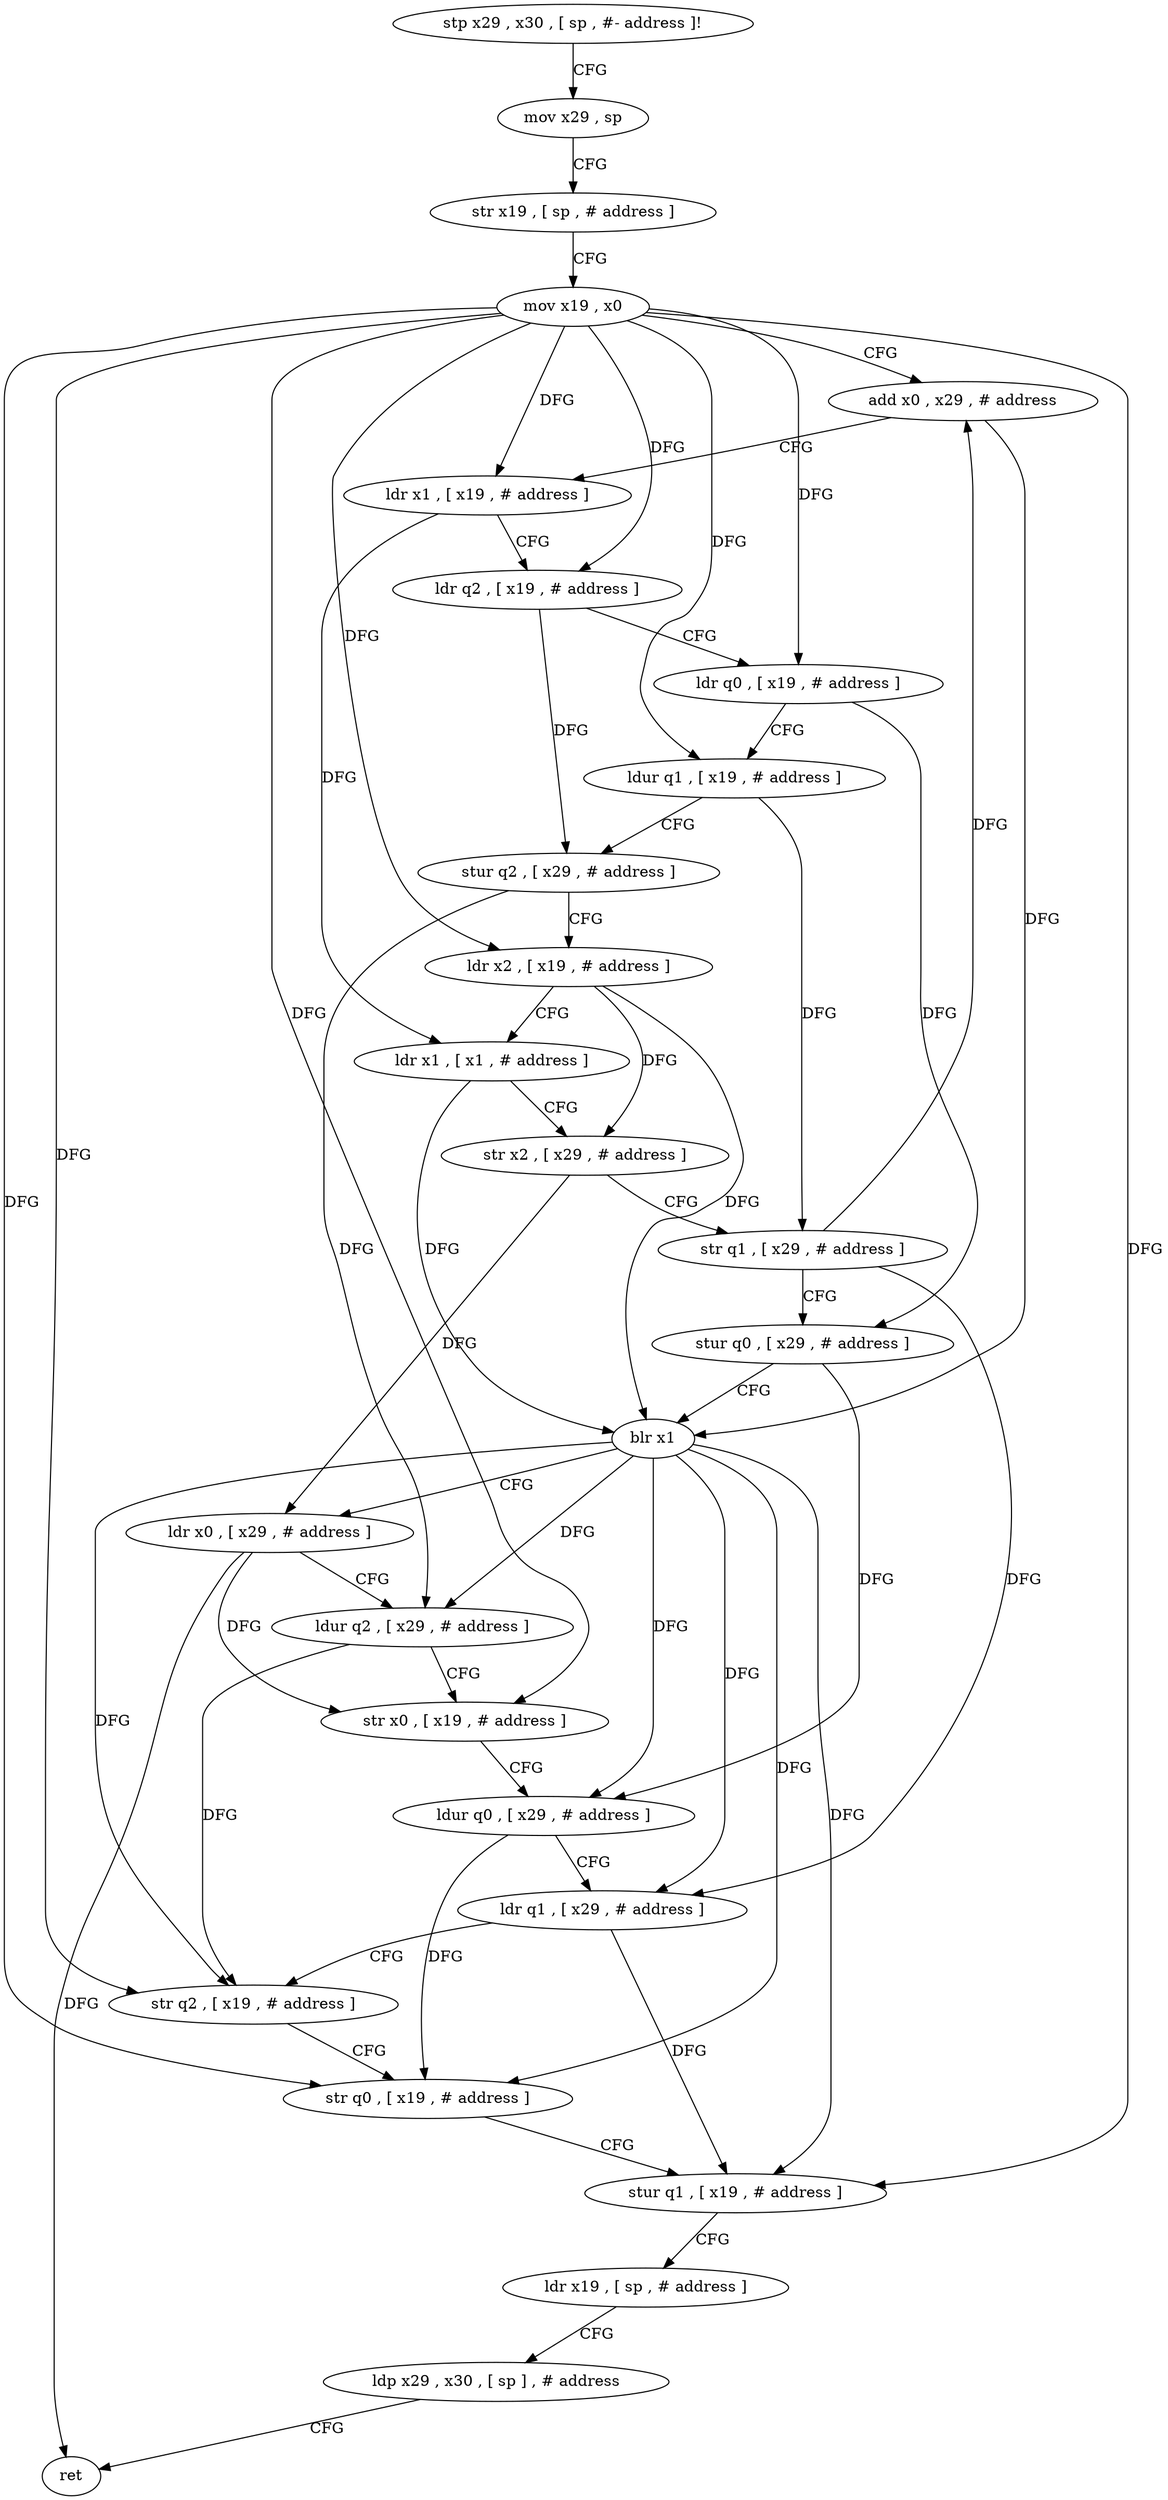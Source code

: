 digraph "func" {
"80080" [label = "stp x29 , x30 , [ sp , #- address ]!" ]
"80084" [label = "mov x29 , sp" ]
"80088" [label = "str x19 , [ sp , # address ]" ]
"80092" [label = "mov x19 , x0" ]
"80096" [label = "add x0 , x29 , # address" ]
"80100" [label = "ldr x1 , [ x19 , # address ]" ]
"80104" [label = "ldr q2 , [ x19 , # address ]" ]
"80108" [label = "ldr q0 , [ x19 , # address ]" ]
"80112" [label = "ldur q1 , [ x19 , # address ]" ]
"80116" [label = "stur q2 , [ x29 , # address ]" ]
"80120" [label = "ldr x2 , [ x19 , # address ]" ]
"80124" [label = "ldr x1 , [ x1 , # address ]" ]
"80128" [label = "str x2 , [ x29 , # address ]" ]
"80132" [label = "str q1 , [ x29 , # address ]" ]
"80136" [label = "stur q0 , [ x29 , # address ]" ]
"80140" [label = "blr x1" ]
"80144" [label = "ldr x0 , [ x29 , # address ]" ]
"80148" [label = "ldur q2 , [ x29 , # address ]" ]
"80152" [label = "str x0 , [ x19 , # address ]" ]
"80156" [label = "ldur q0 , [ x29 , # address ]" ]
"80160" [label = "ldr q1 , [ x29 , # address ]" ]
"80164" [label = "str q2 , [ x19 , # address ]" ]
"80168" [label = "str q0 , [ x19 , # address ]" ]
"80172" [label = "stur q1 , [ x19 , # address ]" ]
"80176" [label = "ldr x19 , [ sp , # address ]" ]
"80180" [label = "ldp x29 , x30 , [ sp ] , # address" ]
"80184" [label = "ret" ]
"80080" -> "80084" [ label = "CFG" ]
"80084" -> "80088" [ label = "CFG" ]
"80088" -> "80092" [ label = "CFG" ]
"80092" -> "80096" [ label = "CFG" ]
"80092" -> "80100" [ label = "DFG" ]
"80092" -> "80104" [ label = "DFG" ]
"80092" -> "80108" [ label = "DFG" ]
"80092" -> "80112" [ label = "DFG" ]
"80092" -> "80120" [ label = "DFG" ]
"80092" -> "80152" [ label = "DFG" ]
"80092" -> "80164" [ label = "DFG" ]
"80092" -> "80168" [ label = "DFG" ]
"80092" -> "80172" [ label = "DFG" ]
"80096" -> "80100" [ label = "CFG" ]
"80096" -> "80140" [ label = "DFG" ]
"80100" -> "80104" [ label = "CFG" ]
"80100" -> "80124" [ label = "DFG" ]
"80104" -> "80108" [ label = "CFG" ]
"80104" -> "80116" [ label = "DFG" ]
"80108" -> "80112" [ label = "CFG" ]
"80108" -> "80136" [ label = "DFG" ]
"80112" -> "80116" [ label = "CFG" ]
"80112" -> "80132" [ label = "DFG" ]
"80116" -> "80120" [ label = "CFG" ]
"80116" -> "80148" [ label = "DFG" ]
"80120" -> "80124" [ label = "CFG" ]
"80120" -> "80128" [ label = "DFG" ]
"80120" -> "80140" [ label = "DFG" ]
"80124" -> "80128" [ label = "CFG" ]
"80124" -> "80140" [ label = "DFG" ]
"80128" -> "80132" [ label = "CFG" ]
"80128" -> "80144" [ label = "DFG" ]
"80132" -> "80136" [ label = "CFG" ]
"80132" -> "80096" [ label = "DFG" ]
"80132" -> "80160" [ label = "DFG" ]
"80136" -> "80140" [ label = "CFG" ]
"80136" -> "80156" [ label = "DFG" ]
"80140" -> "80144" [ label = "CFG" ]
"80140" -> "80156" [ label = "DFG" ]
"80140" -> "80168" [ label = "DFG" ]
"80140" -> "80160" [ label = "DFG" ]
"80140" -> "80172" [ label = "DFG" ]
"80140" -> "80148" [ label = "DFG" ]
"80140" -> "80164" [ label = "DFG" ]
"80144" -> "80148" [ label = "CFG" ]
"80144" -> "80152" [ label = "DFG" ]
"80144" -> "80184" [ label = "DFG" ]
"80148" -> "80152" [ label = "CFG" ]
"80148" -> "80164" [ label = "DFG" ]
"80152" -> "80156" [ label = "CFG" ]
"80156" -> "80160" [ label = "CFG" ]
"80156" -> "80168" [ label = "DFG" ]
"80160" -> "80164" [ label = "CFG" ]
"80160" -> "80172" [ label = "DFG" ]
"80164" -> "80168" [ label = "CFG" ]
"80168" -> "80172" [ label = "CFG" ]
"80172" -> "80176" [ label = "CFG" ]
"80176" -> "80180" [ label = "CFG" ]
"80180" -> "80184" [ label = "CFG" ]
}
